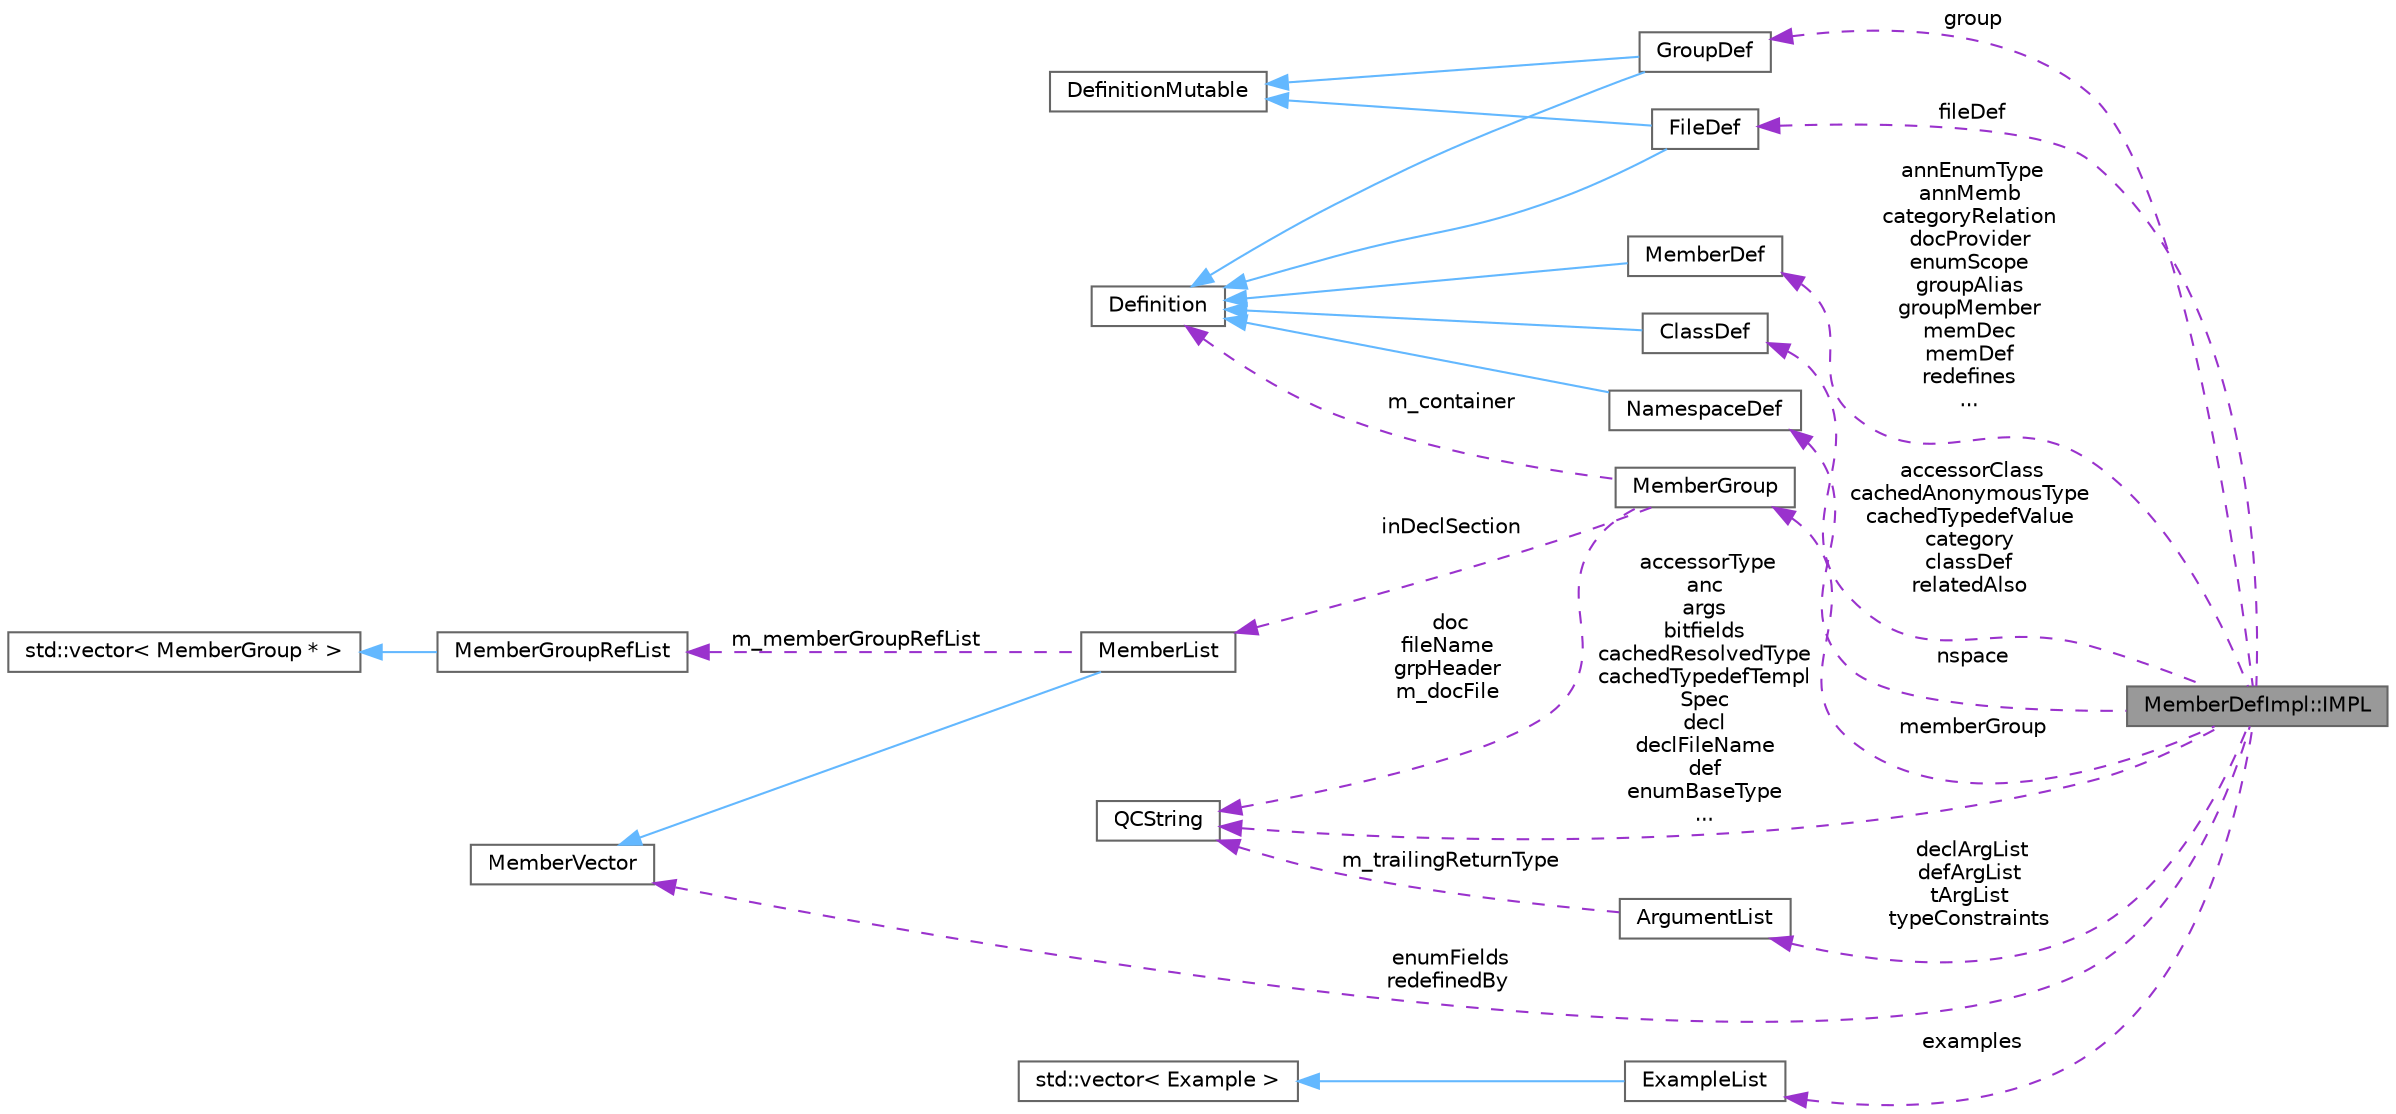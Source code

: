 digraph "MemberDefImpl::IMPL"
{
 // INTERACTIVE_SVG=YES
 // LATEX_PDF_SIZE
  bgcolor="transparent";
  edge [fontname=Helvetica,fontsize=10,labelfontname=Helvetica,labelfontsize=10];
  node [fontname=Helvetica,fontsize=10,shape=box,height=0.2,width=0.4];
  rankdir="LR";
  Node1 [label="MemberDefImpl::IMPL",height=0.2,width=0.4,color="gray40", fillcolor="grey60", style="filled", fontcolor="black",tooltip=" "];
  Node2 -> Node1 [dir="back",color="darkorchid3",style="dashed",label=" accessorClass\ncachedAnonymousType\ncachedTypedefValue\ncategory\nclassDef\nrelatedAlso" ];
  Node2 [label="ClassDef",height=0.2,width=0.4,color="gray40", fillcolor="white", style="filled",URL="$d1/dcf/class_class_def.html",tooltip="A abstract class representing of a compound symbol."];
  Node3 -> Node2 [dir="back",color="steelblue1",style="solid"];
  Node3 [label="Definition",height=0.2,width=0.4,color="gray40", fillcolor="white", style="filled",URL="$d5/dcc/class_definition.html",tooltip="The common base class of all entity definitions found in the sources."];
  Node4 -> Node1 [dir="back",color="darkorchid3",style="dashed",label=" fileDef" ];
  Node4 [label="FileDef",height=0.2,width=0.4,color="gray40", fillcolor="white", style="filled",URL="$de/db0/class_file_def.html",tooltip="A model of a file symbol."];
  Node5 -> Node4 [dir="back",color="steelblue1",style="solid"];
  Node5 [label="DefinitionMutable",height=0.2,width=0.4,color="gray40", fillcolor="white", style="filled",URL="$d0/d46/class_definition_mutable.html",tooltip=" "];
  Node3 -> Node4 [dir="back",color="steelblue1",style="solid"];
  Node6 -> Node1 [dir="back",color="darkorchid3",style="dashed",label=" nspace" ];
  Node6 [label="NamespaceDef",height=0.2,width=0.4,color="gray40", fillcolor="white", style="filled",URL="$d0/d07/class_namespace_def.html",tooltip="An abstract interface of a namespace symbol."];
  Node3 -> Node6 [dir="back",color="steelblue1",style="solid"];
  Node7 -> Node1 [dir="back",color="darkorchid3",style="dashed",label=" annEnumType\nannMemb\ncategoryRelation\ndocProvider\nenumScope\ngroupAlias\ngroupMember\nmemDec\nmemDef\nredefines\n..." ];
  Node7 [label="MemberDef",height=0.2,width=0.4,color="gray40", fillcolor="white", style="filled",URL="$da/d09/class_member_def.html",tooltip="A model of a class/file/namespace member symbol."];
  Node3 -> Node7 [dir="back",color="steelblue1",style="solid"];
  Node8 -> Node1 [dir="back",color="darkorchid3",style="dashed",label=" enumFields\nredefinedBy" ];
  Node8 [label="MemberVector",height=0.2,width=0.4,color="gray40", fillcolor="white", style="filled",URL="$d1/d7d/class_member_vector.html",tooltip="A vector of MemberDef object."];
  Node9 -> Node1 [dir="back",color="darkorchid3",style="dashed",label=" examples" ];
  Node9 [label="ExampleList",height=0.2,width=0.4,color="gray40", fillcolor="white", style="filled",URL="$d1/d48/class_example_list.html",tooltip=" "];
  Node10 -> Node9 [dir="back",color="steelblue1",style="solid"];
  Node10 [label="std::vector\< Example \>",height=0.2,width=0.4,color="gray40", fillcolor="white", style="filled",tooltip=" "];
  Node11 -> Node1 [dir="back",color="darkorchid3",style="dashed",label=" accessorType\nanc\nargs\nbitfields\ncachedResolvedType\ncachedTypedefTempl\lSpec\ndecl\ndeclFileName\ndef\nenumBaseType\n..." ];
  Node11 [label="QCString",height=0.2,width=0.4,color="gray40", fillcolor="white", style="filled",URL="$d9/d45/class_q_c_string.html",tooltip="This is an alternative implementation of QCString."];
  Node12 -> Node1 [dir="back",color="darkorchid3",style="dashed",label=" declArgList\ndefArgList\ntArgList\ntypeConstraints" ];
  Node12 [label="ArgumentList",height=0.2,width=0.4,color="gray40", fillcolor="white", style="filled",URL="$d7/df8/class_argument_list.html",tooltip="This class represents an function or template argument list."];
  Node11 -> Node12 [dir="back",color="darkorchid3",style="dashed",label=" m_trailingReturnType" ];
  Node13 -> Node1 [dir="back",color="darkorchid3",style="dashed",label=" memberGroup" ];
  Node13 [label="MemberGroup",height=0.2,width=0.4,color="gray40", fillcolor="white", style="filled",URL="$da/d32/class_member_group.html",tooltip="A class representing a group of members."];
  Node3 -> Node13 [dir="back",color="darkorchid3",style="dashed",label=" m_container" ];
  Node14 -> Node13 [dir="back",color="darkorchid3",style="dashed",label=" inDeclSection" ];
  Node14 [label="MemberList",height=0.2,width=0.4,color="gray40", fillcolor="white", style="filled",URL="$dd/d13/class_member_list.html",tooltip="A list of MemberDef objects as shown in documentation sections."];
  Node8 -> Node14 [dir="back",color="steelblue1",style="solid"];
  Node15 -> Node14 [dir="back",color="darkorchid3",style="dashed",label=" m_memberGroupRefList" ];
  Node15 [label="MemberGroupRefList",height=0.2,width=0.4,color="gray40", fillcolor="white", style="filled",URL="$d4/d15/class_member_group_ref_list.html",tooltip=" "];
  Node16 -> Node15 [dir="back",color="steelblue1",style="solid"];
  Node16 [label="std::vector\< MemberGroup * \>",height=0.2,width=0.4,color="gray40", fillcolor="white", style="filled",tooltip=" "];
  Node11 -> Node13 [dir="back",color="darkorchid3",style="dashed",label=" doc\nfileName\ngrpHeader\nm_docFile" ];
  Node17 -> Node1 [dir="back",color="darkorchid3",style="dashed",label=" group" ];
  Node17 [label="GroupDef",height=0.2,width=0.4,color="gray40", fillcolor="white", style="filled",URL="$d8/d09/class_group_def.html",tooltip="A model of a group of symbols."];
  Node5 -> Node17 [dir="back",color="steelblue1",style="solid"];
  Node3 -> Node17 [dir="back",color="steelblue1",style="solid"];
}
